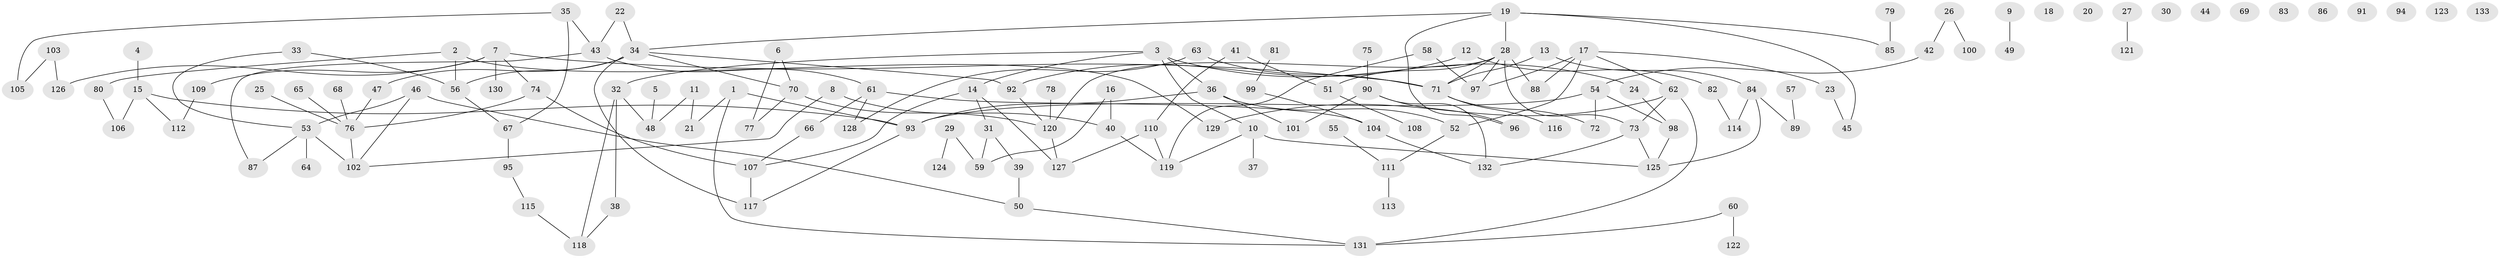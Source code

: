 // Generated by graph-tools (version 1.1) at 2025/33/03/09/25 02:33:36]
// undirected, 133 vertices, 160 edges
graph export_dot {
graph [start="1"]
  node [color=gray90,style=filled];
  1;
  2;
  3;
  4;
  5;
  6;
  7;
  8;
  9;
  10;
  11;
  12;
  13;
  14;
  15;
  16;
  17;
  18;
  19;
  20;
  21;
  22;
  23;
  24;
  25;
  26;
  27;
  28;
  29;
  30;
  31;
  32;
  33;
  34;
  35;
  36;
  37;
  38;
  39;
  40;
  41;
  42;
  43;
  44;
  45;
  46;
  47;
  48;
  49;
  50;
  51;
  52;
  53;
  54;
  55;
  56;
  57;
  58;
  59;
  60;
  61;
  62;
  63;
  64;
  65;
  66;
  67;
  68;
  69;
  70;
  71;
  72;
  73;
  74;
  75;
  76;
  77;
  78;
  79;
  80;
  81;
  82;
  83;
  84;
  85;
  86;
  87;
  88;
  89;
  90;
  91;
  92;
  93;
  94;
  95;
  96;
  97;
  98;
  99;
  100;
  101;
  102;
  103;
  104;
  105;
  106;
  107;
  108;
  109;
  110;
  111;
  112;
  113;
  114;
  115;
  116;
  117;
  118;
  119;
  120;
  121;
  122;
  123;
  124;
  125;
  126;
  127;
  128;
  129;
  130;
  131;
  132;
  133;
  1 -- 21;
  1 -- 93;
  1 -- 131;
  2 -- 56;
  2 -- 80;
  2 -- 129;
  3 -- 10;
  3 -- 14;
  3 -- 24;
  3 -- 32;
  3 -- 36;
  4 -- 15;
  5 -- 48;
  6 -- 70;
  6 -- 77;
  7 -- 71;
  7 -- 74;
  7 -- 109;
  7 -- 126;
  7 -- 130;
  8 -- 40;
  8 -- 102;
  9 -- 49;
  10 -- 37;
  10 -- 119;
  10 -- 125;
  11 -- 21;
  11 -- 48;
  12 -- 82;
  12 -- 92;
  13 -- 71;
  13 -- 84;
  14 -- 31;
  14 -- 107;
  14 -- 127;
  15 -- 93;
  15 -- 106;
  15 -- 112;
  16 -- 40;
  16 -- 59;
  17 -- 23;
  17 -- 52;
  17 -- 62;
  17 -- 88;
  17 -- 97;
  19 -- 28;
  19 -- 34;
  19 -- 45;
  19 -- 85;
  19 -- 96;
  22 -- 34;
  22 -- 43;
  23 -- 45;
  24 -- 98;
  25 -- 76;
  26 -- 42;
  26 -- 100;
  27 -- 121;
  28 -- 51;
  28 -- 71;
  28 -- 73;
  28 -- 88;
  28 -- 97;
  28 -- 120;
  29 -- 59;
  29 -- 124;
  31 -- 39;
  31 -- 59;
  32 -- 38;
  32 -- 48;
  32 -- 118;
  33 -- 53;
  33 -- 56;
  34 -- 47;
  34 -- 56;
  34 -- 70;
  34 -- 92;
  34 -- 117;
  35 -- 43;
  35 -- 67;
  35 -- 105;
  36 -- 52;
  36 -- 93;
  36 -- 101;
  38 -- 118;
  39 -- 50;
  40 -- 119;
  41 -- 51;
  41 -- 110;
  42 -- 54;
  43 -- 61;
  43 -- 87;
  46 -- 50;
  46 -- 53;
  46 -- 102;
  47 -- 76;
  50 -- 131;
  51 -- 108;
  52 -- 111;
  53 -- 64;
  53 -- 87;
  53 -- 102;
  54 -- 72;
  54 -- 93;
  54 -- 98;
  55 -- 111;
  56 -- 67;
  57 -- 89;
  58 -- 97;
  58 -- 119;
  60 -- 122;
  60 -- 131;
  61 -- 66;
  61 -- 104;
  61 -- 128;
  62 -- 73;
  62 -- 129;
  62 -- 131;
  63 -- 71;
  63 -- 128;
  65 -- 76;
  66 -- 107;
  67 -- 95;
  68 -- 76;
  70 -- 77;
  70 -- 120;
  71 -- 72;
  71 -- 116;
  73 -- 125;
  73 -- 132;
  74 -- 76;
  74 -- 107;
  75 -- 90;
  76 -- 102;
  78 -- 120;
  79 -- 85;
  80 -- 106;
  81 -- 99;
  82 -- 114;
  84 -- 89;
  84 -- 114;
  84 -- 125;
  90 -- 96;
  90 -- 101;
  90 -- 132;
  92 -- 120;
  93 -- 117;
  95 -- 115;
  98 -- 125;
  99 -- 104;
  103 -- 105;
  103 -- 126;
  104 -- 132;
  107 -- 117;
  109 -- 112;
  110 -- 119;
  110 -- 127;
  111 -- 113;
  115 -- 118;
  120 -- 127;
}
